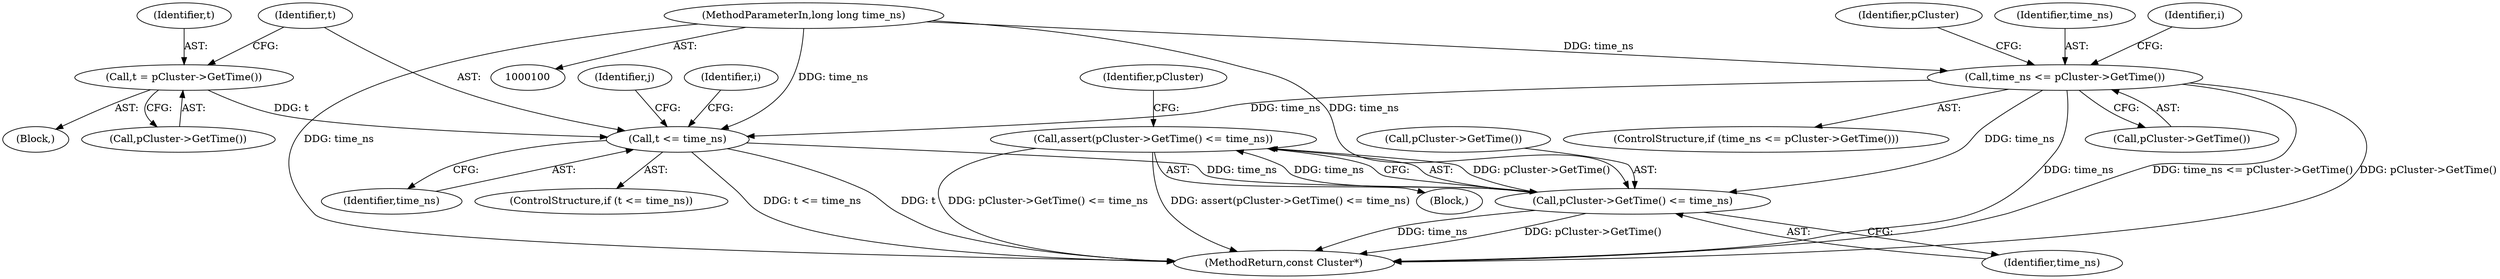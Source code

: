 digraph "1_Android_04839626ed859623901ebd3a5fd483982186b59d_41@API" {
"1000226" [label="(Call,assert(pCluster->GetTime() <= time_ns))"];
"1000227" [label="(Call,pCluster->GetTime() <= time_ns)"];
"1000129" [label="(Call,time_ns <= pCluster->GetTime())"];
"1000101" [label="(MethodParameterIn,long long time_ns)"];
"1000179" [label="(Call,t <= time_ns)"];
"1000175" [label="(Call,t = pCluster->GetTime())"];
"1000175" [label="(Call,t = pCluster->GetTime())"];
"1000128" [label="(ControlStructure,if (time_ns <= pCluster->GetTime()))"];
"1000232" [label="(MethodReturn,const Cluster*)"];
"1000177" [label="(Call,pCluster->GetTime())"];
"1000130" [label="(Identifier,time_ns)"];
"1000180" [label="(Identifier,t)"];
"1000189" [label="(Identifier,j)"];
"1000101" [label="(MethodParameterIn,long long time_ns)"];
"1000136" [label="(Identifier,i)"];
"1000146" [label="(Block,)"];
"1000183" [label="(Identifier,i)"];
"1000129" [label="(Call,time_ns <= pCluster->GetTime())"];
"1000178" [label="(ControlStructure,if (t <= time_ns))"];
"1000229" [label="(Identifier,time_ns)"];
"1000133" [label="(Identifier,pCluster)"];
"1000131" [label="(Call,pCluster->GetTime())"];
"1000102" [label="(Block,)"];
"1000228" [label="(Call,pCluster->GetTime())"];
"1000226" [label="(Call,assert(pCluster->GetTime() <= time_ns))"];
"1000179" [label="(Call,t <= time_ns)"];
"1000176" [label="(Identifier,t)"];
"1000231" [label="(Identifier,pCluster)"];
"1000181" [label="(Identifier,time_ns)"];
"1000227" [label="(Call,pCluster->GetTime() <= time_ns)"];
"1000226" -> "1000102"  [label="AST: "];
"1000226" -> "1000227"  [label="CFG: "];
"1000227" -> "1000226"  [label="AST: "];
"1000231" -> "1000226"  [label="CFG: "];
"1000226" -> "1000232"  [label="DDG: pCluster->GetTime() <= time_ns"];
"1000226" -> "1000232"  [label="DDG: assert(pCluster->GetTime() <= time_ns)"];
"1000227" -> "1000226"  [label="DDG: pCluster->GetTime()"];
"1000227" -> "1000226"  [label="DDG: time_ns"];
"1000227" -> "1000229"  [label="CFG: "];
"1000228" -> "1000227"  [label="AST: "];
"1000229" -> "1000227"  [label="AST: "];
"1000227" -> "1000232"  [label="DDG: pCluster->GetTime()"];
"1000227" -> "1000232"  [label="DDG: time_ns"];
"1000129" -> "1000227"  [label="DDG: time_ns"];
"1000179" -> "1000227"  [label="DDG: time_ns"];
"1000101" -> "1000227"  [label="DDG: time_ns"];
"1000129" -> "1000128"  [label="AST: "];
"1000129" -> "1000131"  [label="CFG: "];
"1000130" -> "1000129"  [label="AST: "];
"1000131" -> "1000129"  [label="AST: "];
"1000133" -> "1000129"  [label="CFG: "];
"1000136" -> "1000129"  [label="CFG: "];
"1000129" -> "1000232"  [label="DDG: time_ns"];
"1000129" -> "1000232"  [label="DDG: time_ns <= pCluster->GetTime()"];
"1000129" -> "1000232"  [label="DDG: pCluster->GetTime()"];
"1000101" -> "1000129"  [label="DDG: time_ns"];
"1000129" -> "1000179"  [label="DDG: time_ns"];
"1000101" -> "1000100"  [label="AST: "];
"1000101" -> "1000232"  [label="DDG: time_ns"];
"1000101" -> "1000179"  [label="DDG: time_ns"];
"1000179" -> "1000178"  [label="AST: "];
"1000179" -> "1000181"  [label="CFG: "];
"1000180" -> "1000179"  [label="AST: "];
"1000181" -> "1000179"  [label="AST: "];
"1000183" -> "1000179"  [label="CFG: "];
"1000189" -> "1000179"  [label="CFG: "];
"1000179" -> "1000232"  [label="DDG: t <= time_ns"];
"1000179" -> "1000232"  [label="DDG: t"];
"1000175" -> "1000179"  [label="DDG: t"];
"1000175" -> "1000146"  [label="AST: "];
"1000175" -> "1000177"  [label="CFG: "];
"1000176" -> "1000175"  [label="AST: "];
"1000177" -> "1000175"  [label="AST: "];
"1000180" -> "1000175"  [label="CFG: "];
}
